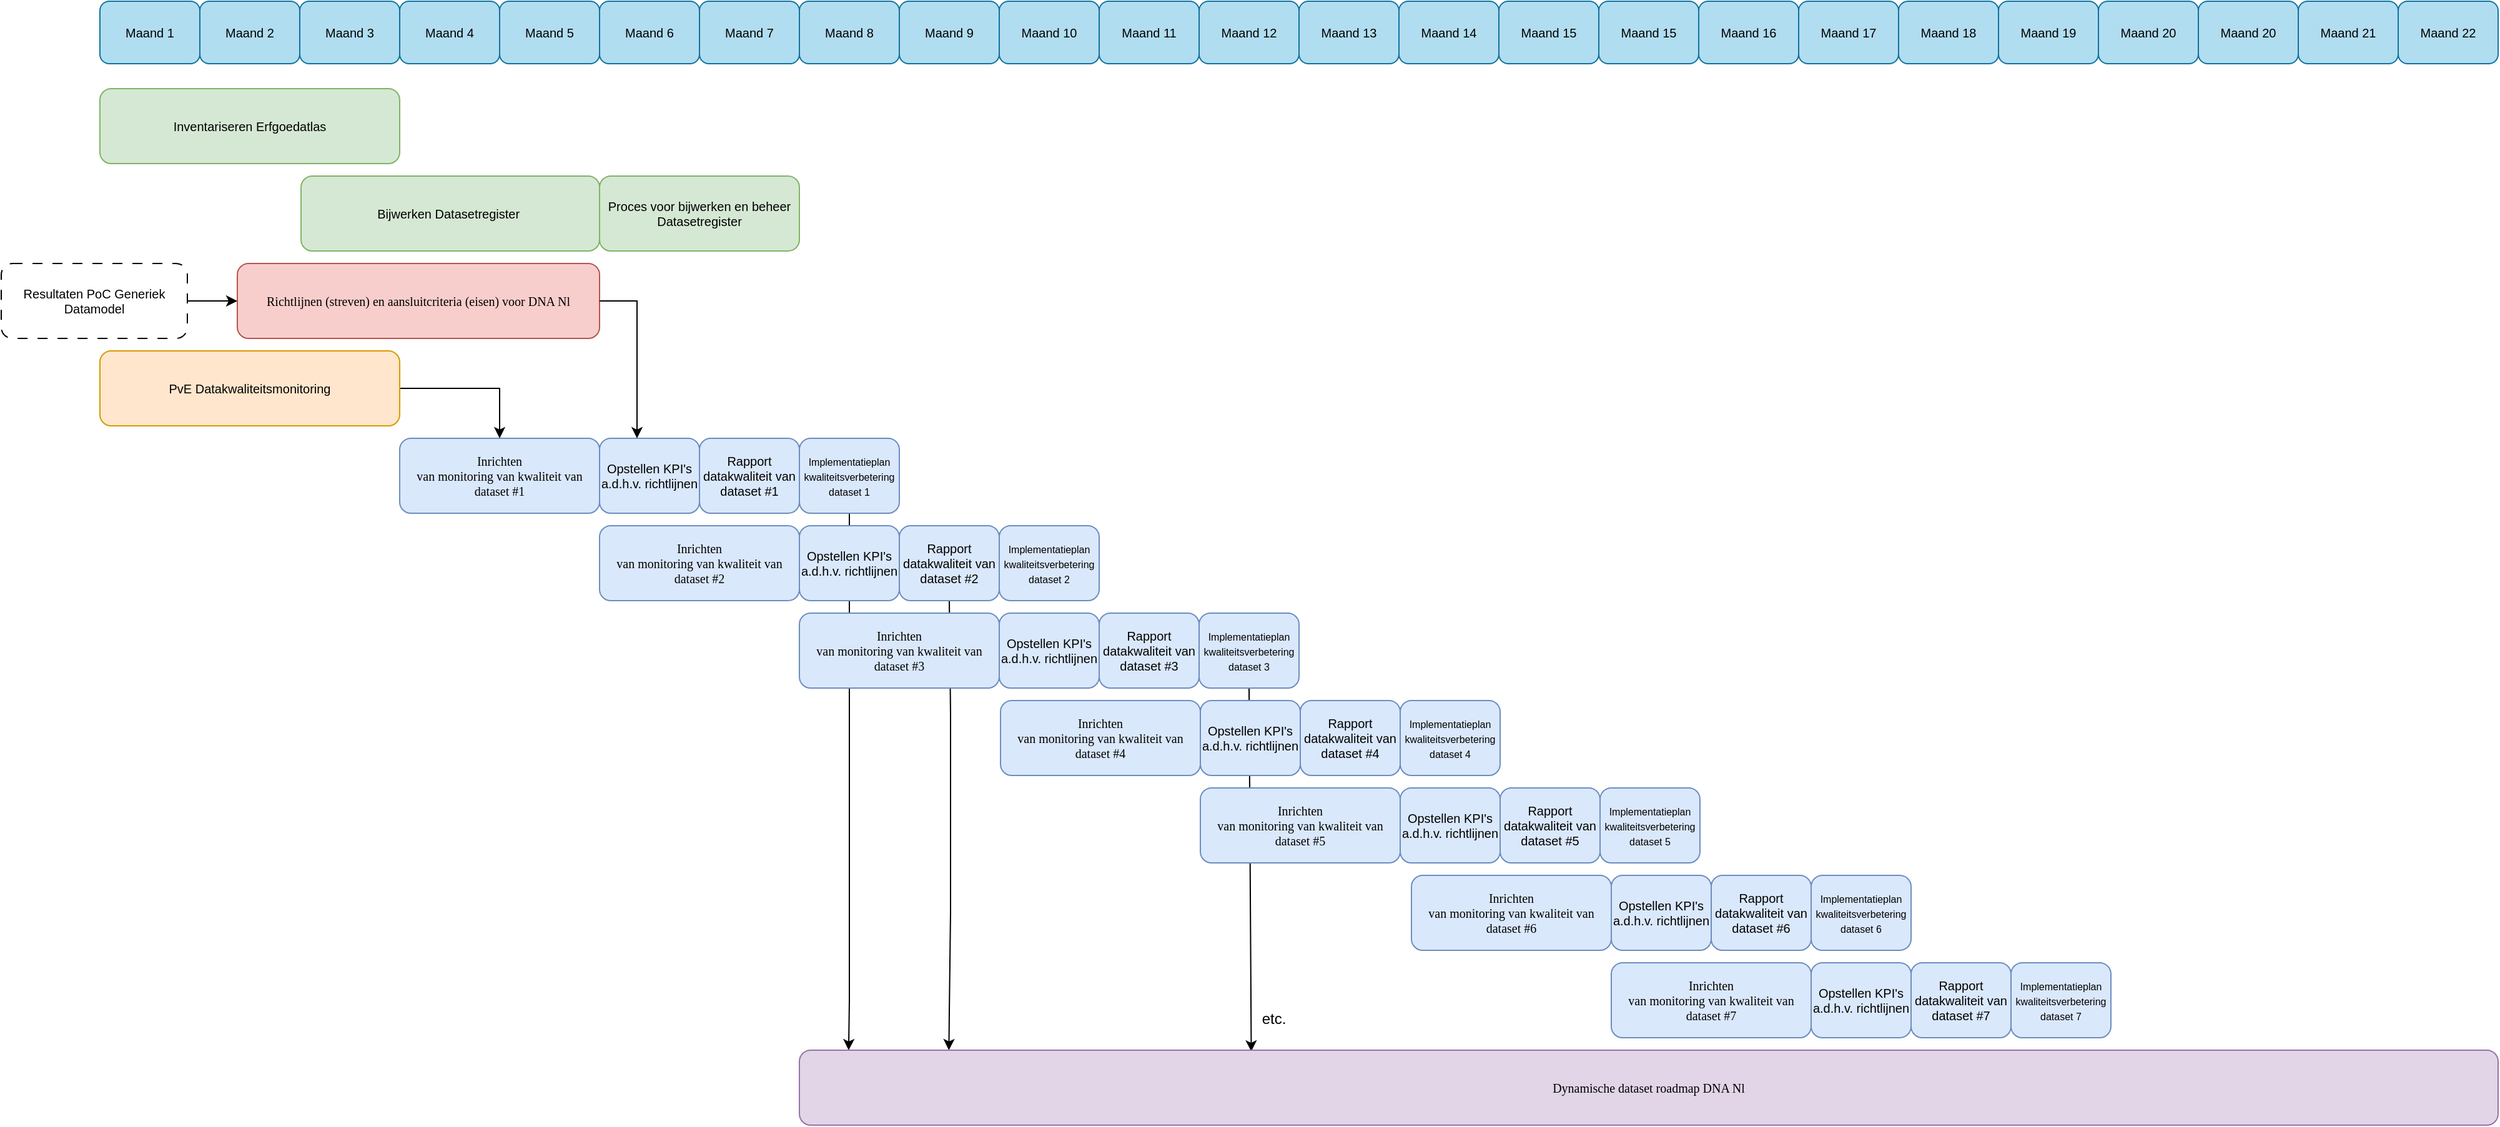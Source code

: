 <mxfile version="27.0.6">
  <diagram id="prtHgNgQTEPvFCAcTncT" name="Page-1">
    <mxGraphModel dx="1657" dy="640" grid="1" gridSize="10" guides="1" tooltips="1" connect="1" arrows="1" fold="1" page="1" pageScale="1" pageWidth="827" pageHeight="1169" math="0" shadow="0">
      <root>
        <mxCell id="0" />
        <mxCell id="1" parent="0" />
        <mxCell id="VA7mebQzwJYgv3DXdSb5-91" value="" style="endArrow=classic;html=1;rounded=0;exitX=0.5;exitY=1;exitDx=0;exitDy=0;entryX=0.266;entryY=0.017;entryDx=0;entryDy=0;entryPerimeter=0;" edge="1" parent="1" source="VA7mebQzwJYgv3DXdSb5-66" target="VA7mebQzwJYgv3DXdSb5-83">
          <mxGeometry width="50" height="50" relative="1" as="geometry">
            <mxPoint x="760" y="810" as="sourcePoint" />
            <mxPoint x="1040" y="920" as="targetPoint" />
          </mxGeometry>
        </mxCell>
        <mxCell id="VA7mebQzwJYgv3DXdSb5-84" value="" style="endArrow=classic;html=1;rounded=0;exitX=0.5;exitY=1;exitDx=0;exitDy=0;entryX=0.029;entryY=0;entryDx=0;entryDy=0;entryPerimeter=0;" edge="1" parent="1" source="VA7mebQzwJYgv3DXdSb5-18" target="VA7mebQzwJYgv3DXdSb5-83">
          <mxGeometry width="50" height="50" relative="1" as="geometry">
            <mxPoint x="760" y="780" as="sourcePoint" />
            <mxPoint x="810" y="730" as="targetPoint" />
            <Array as="points">
              <mxPoint x="720" y="610" />
              <mxPoint x="720" y="890" />
            </Array>
          </mxGeometry>
        </mxCell>
        <mxCell id="VA7mebQzwJYgv3DXdSb5-85" value="" style="endArrow=classic;html=1;rounded=0;exitX=0.5;exitY=1;exitDx=0;exitDy=0;entryX=0.088;entryY=0;entryDx=0;entryDy=0;entryPerimeter=0;" edge="1" parent="1" source="VA7mebQzwJYgv3DXdSb5-60" target="VA7mebQzwJYgv3DXdSb5-83">
          <mxGeometry width="50" height="50" relative="1" as="geometry">
            <mxPoint x="800" y="600" as="sourcePoint" />
            <mxPoint x="841" y="1010" as="targetPoint" />
            <Array as="points">
              <mxPoint x="801" y="660" />
              <mxPoint x="801" y="820" />
              <mxPoint x="800" y="900" />
            </Array>
          </mxGeometry>
        </mxCell>
        <mxCell id="Q_5ujY60I4RWCZZy6OVE-10" value="Inventariseren Erfgoedatlas" style="rounded=1;whiteSpace=wrap;html=1;fillColor=#d5e8d4;strokeColor=#82b366;fontSize=10;align=center;" parent="1" vertex="1">
          <mxGeometry x="120" y="160" width="240" height="60" as="geometry" />
        </mxCell>
        <mxCell id="Q_5ujY60I4RWCZZy6OVE-11" value="Bijwerken Datasetregister&amp;nbsp;" style="rounded=1;whiteSpace=wrap;html=1;fillColor=#d5e8d4;strokeColor=#82b366;fontSize=10;align=center;" parent="1" vertex="1">
          <mxGeometry x="281" y="230" width="239" height="60" as="geometry" />
        </mxCell>
        <mxCell id="Q_5ujY60I4RWCZZy6OVE-12" value="&lt;span style=&quot;font-family: Verdana;&quot;&gt;&lt;font&gt;Richtlijnen&amp;nbsp;(streven) en aansluitcriteria (eisen) voor DNA Nl&lt;/font&gt;&lt;/span&gt;" style="rounded=1;whiteSpace=wrap;html=1;fillColor=#f8cecc;strokeColor=#b85450;align=center;fontSize=10;" parent="1" vertex="1">
          <mxGeometry x="230" y="300" width="290" height="60" as="geometry" />
        </mxCell>
        <mxCell id="Q_5ujY60I4RWCZZy6OVE-17" value="Maand 1" style="rounded=1;whiteSpace=wrap;html=1;fillColor=#b1ddf0;strokeColor=#10739e;fontSize=10;align=center;" parent="1" vertex="1">
          <mxGeometry x="120" y="90" width="80" height="50" as="geometry" />
        </mxCell>
        <mxCell id="Q_5ujY60I4RWCZZy6OVE-18" value="Maand 2" style="rounded=1;whiteSpace=wrap;html=1;fillColor=#b1ddf0;strokeColor=#10739e;fontSize=10;align=center;" parent="1" vertex="1">
          <mxGeometry x="200" y="90" width="80" height="50" as="geometry" />
        </mxCell>
        <mxCell id="Q_5ujY60I4RWCZZy6OVE-19" value="Maand 3" style="rounded=1;whiteSpace=wrap;html=1;fillColor=#b1ddf0;strokeColor=#10739e;fontSize=10;align=center;" parent="1" vertex="1">
          <mxGeometry x="280" y="90" width="80" height="50" as="geometry" />
        </mxCell>
        <mxCell id="Q_5ujY60I4RWCZZy6OVE-20" value="Maand 4" style="rounded=1;whiteSpace=wrap;html=1;fillColor=#b1ddf0;strokeColor=#10739e;fontSize=10;align=center;" parent="1" vertex="1">
          <mxGeometry x="360" y="90" width="80" height="50" as="geometry" />
        </mxCell>
        <mxCell id="Q_5ujY60I4RWCZZy6OVE-21" value="Maand 5" style="rounded=1;whiteSpace=wrap;html=1;fillColor=#b1ddf0;strokeColor=#10739e;fontSize=10;align=center;" parent="1" vertex="1">
          <mxGeometry x="440" y="90" width="80" height="50" as="geometry" />
        </mxCell>
        <mxCell id="Q_5ujY60I4RWCZZy6OVE-22" value="Maand 6" style="rounded=1;whiteSpace=wrap;html=1;fillColor=#b1ddf0;strokeColor=#10739e;fontSize=10;align=center;" parent="1" vertex="1">
          <mxGeometry x="520" y="90" width="80" height="50" as="geometry" />
        </mxCell>
        <mxCell id="Q_5ujY60I4RWCZZy6OVE-23" value="Maand 7" style="rounded=1;whiteSpace=wrap;html=1;fillColor=#b1ddf0;strokeColor=#10739e;fontSize=10;align=center;" parent="1" vertex="1">
          <mxGeometry x="600" y="90" width="80" height="50" as="geometry" />
        </mxCell>
        <mxCell id="Q_5ujY60I4RWCZZy6OVE-24" value="Maand 8" style="rounded=1;whiteSpace=wrap;html=1;fillColor=#b1ddf0;strokeColor=#10739e;fontSize=10;align=center;" parent="1" vertex="1">
          <mxGeometry x="680" y="90" width="80" height="50" as="geometry" />
        </mxCell>
        <mxCell id="Q_5ujY60I4RWCZZy6OVE-25" value="Maand 9" style="rounded=1;whiteSpace=wrap;html=1;fillColor=#b1ddf0;strokeColor=#10739e;fontSize=10;align=center;" parent="1" vertex="1">
          <mxGeometry x="760" y="90" width="80" height="50" as="geometry" />
        </mxCell>
        <mxCell id="Q_5ujY60I4RWCZZy6OVE-26" value="Maand 10" style="rounded=1;whiteSpace=wrap;html=1;fillColor=#b1ddf0;strokeColor=#10739e;fontSize=10;align=center;" parent="1" vertex="1">
          <mxGeometry x="840" y="90" width="80" height="50" as="geometry" />
        </mxCell>
        <mxCell id="Q_5ujY60I4RWCZZy6OVE-27" value="Maand 11" style="rounded=1;whiteSpace=wrap;html=1;fillColor=#b1ddf0;strokeColor=#10739e;fontSize=10;align=center;" parent="1" vertex="1">
          <mxGeometry x="920" y="90" width="80" height="50" as="geometry" />
        </mxCell>
        <mxCell id="Q_5ujY60I4RWCZZy6OVE-28" value="Maand 12" style="rounded=1;whiteSpace=wrap;html=1;fillColor=#b1ddf0;strokeColor=#10739e;fontSize=10;align=center;" parent="1" vertex="1">
          <mxGeometry x="1000" y="90" width="80" height="50" as="geometry" />
        </mxCell>
        <mxCell id="Q_5ujY60I4RWCZZy6OVE-29" value="&lt;span style=&quot;font-family: Verdana;&quot;&gt;&lt;font&gt;Inrichten&lt;br&gt;van monitoring van kwaliteit van dataset #1&lt;/font&gt;&lt;/span&gt;" style="rounded=1;whiteSpace=wrap;html=1;fillColor=#dae8fc;strokeColor=#6c8ebf;fontSize=10;align=center;" parent="1" vertex="1">
          <mxGeometry x="360" y="440" width="160" height="60" as="geometry" />
        </mxCell>
        <mxCell id="Q_5ujY60I4RWCZZy6OVE-30" value="Rapport datakwaliteit van dataset #1" style="rounded=1;whiteSpace=wrap;html=1;fillColor=#dae8fc;strokeColor=#6c8ebf;fontSize=10;align=center;" parent="1" vertex="1">
          <mxGeometry x="600" y="440" width="80" height="60" as="geometry" />
        </mxCell>
        <mxCell id="Q_5ujY60I4RWCZZy6OVE-34" value="Proces voor bijwerken en beheer Datasetregister" style="rounded=1;whiteSpace=wrap;html=1;fillColor=#d5e8d4;strokeColor=#82b366;fontSize=10;align=center;" parent="1" vertex="1">
          <mxGeometry x="520" y="230" width="160" height="60" as="geometry" />
        </mxCell>
        <mxCell id="VA7mebQzwJYgv3DXdSb5-1" value="Maand 13" style="rounded=1;whiteSpace=wrap;html=1;fillColor=#b1ddf0;strokeColor=#10739e;fontSize=10;align=center;" vertex="1" parent="1">
          <mxGeometry x="1080" y="90" width="80" height="50" as="geometry" />
        </mxCell>
        <mxCell id="VA7mebQzwJYgv3DXdSb5-2" value="Maand 14" style="rounded=1;whiteSpace=wrap;html=1;fillColor=#b1ddf0;strokeColor=#10739e;fontSize=10;align=center;" vertex="1" parent="1">
          <mxGeometry x="1160" y="90" width="80" height="50" as="geometry" />
        </mxCell>
        <mxCell id="VA7mebQzwJYgv3DXdSb5-3" value="Maand 15" style="rounded=1;whiteSpace=wrap;html=1;fillColor=#b1ddf0;strokeColor=#10739e;fontSize=10;align=center;" vertex="1" parent="1">
          <mxGeometry x="1240" y="90" width="80" height="50" as="geometry" />
        </mxCell>
        <mxCell id="VA7mebQzwJYgv3DXdSb5-4" value="Maand 15" style="rounded=1;whiteSpace=wrap;html=1;fillColor=#b1ddf0;strokeColor=#10739e;fontSize=10;align=center;" vertex="1" parent="1">
          <mxGeometry x="1320" y="90" width="80" height="50" as="geometry" />
        </mxCell>
        <mxCell id="VA7mebQzwJYgv3DXdSb5-5" value="Maand 16" style="rounded=1;whiteSpace=wrap;html=1;fillColor=#b1ddf0;strokeColor=#10739e;fontSize=10;align=center;" vertex="1" parent="1">
          <mxGeometry x="1400" y="90" width="80" height="50" as="geometry" />
        </mxCell>
        <mxCell id="VA7mebQzwJYgv3DXdSb5-6" value="Maand 17" style="rounded=1;whiteSpace=wrap;html=1;fillColor=#b1ddf0;strokeColor=#10739e;fontSize=10;align=center;" vertex="1" parent="1">
          <mxGeometry x="1480" y="90" width="80" height="50" as="geometry" />
        </mxCell>
        <mxCell id="VA7mebQzwJYgv3DXdSb5-7" value="Maand 18" style="rounded=1;whiteSpace=wrap;html=1;fillColor=#b1ddf0;strokeColor=#10739e;fontSize=10;align=center;" vertex="1" parent="1">
          <mxGeometry x="1560" y="90" width="80" height="50" as="geometry" />
        </mxCell>
        <mxCell id="VA7mebQzwJYgv3DXdSb5-8" value="Maand 19" style="rounded=1;whiteSpace=wrap;html=1;fillColor=#b1ddf0;strokeColor=#10739e;fontSize=10;align=center;" vertex="1" parent="1">
          <mxGeometry x="1640" y="90" width="80" height="50" as="geometry" />
        </mxCell>
        <mxCell id="VA7mebQzwJYgv3DXdSb5-9" value="Maand 20" style="rounded=1;whiteSpace=wrap;html=1;fillColor=#b1ddf0;strokeColor=#10739e;fontSize=10;align=center;" vertex="1" parent="1">
          <mxGeometry x="1720" y="90" width="80" height="50" as="geometry" />
        </mxCell>
        <mxCell id="VA7mebQzwJYgv3DXdSb5-22" value="" style="edgeStyle=orthogonalEdgeStyle;rounded=0;orthogonalLoop=1;jettySize=auto;html=1;align=center;" edge="1" parent="1" source="VA7mebQzwJYgv3DXdSb5-12" target="Q_5ujY60I4RWCZZy6OVE-12">
          <mxGeometry relative="1" as="geometry" />
        </mxCell>
        <mxCell id="VA7mebQzwJYgv3DXdSb5-12" value="Resultaten PoC Generiek Datamodel" style="rounded=1;whiteSpace=wrap;html=1;dashed=1;dashPattern=8 8;fontSize=10;align=center;" vertex="1" parent="1">
          <mxGeometry x="41" y="300" width="149" height="60" as="geometry" />
        </mxCell>
        <mxCell id="VA7mebQzwJYgv3DXdSb5-21" style="edgeStyle=orthogonalEdgeStyle;rounded=0;orthogonalLoop=1;jettySize=auto;html=1;entryX=0.5;entryY=0;entryDx=0;entryDy=0;align=center;" edge="1" parent="1" source="VA7mebQzwJYgv3DXdSb5-13" target="Q_5ujY60I4RWCZZy6OVE-29">
          <mxGeometry relative="1" as="geometry">
            <Array as="points">
              <mxPoint x="440" y="400" />
            </Array>
          </mxGeometry>
        </mxCell>
        <mxCell id="VA7mebQzwJYgv3DXdSb5-13" value="PvE Datakwaliteitsmonitoring" style="whiteSpace=wrap;html=1;fillColor=#ffe6cc;strokeColor=#d79b00;rounded=1;fontSize=10;align=center;" vertex="1" parent="1">
          <mxGeometry x="120" y="370" width="240" height="60" as="geometry" />
        </mxCell>
        <mxCell id="VA7mebQzwJYgv3DXdSb5-17" value="Opstellen KPI&#39;s a.d.h.v. richtlijnen" style="rounded=1;whiteSpace=wrap;html=1;fillColor=#dae8fc;strokeColor=#6c8ebf;fontSize=10;align=center;" vertex="1" parent="1">
          <mxGeometry x="520" y="440" width="80" height="60" as="geometry" />
        </mxCell>
        <mxCell id="VA7mebQzwJYgv3DXdSb5-18" value="&lt;font style=&quot;font-size: 8px;&quot;&gt;Implementatieplan kwaliteitsverbetering dataset 1&lt;/font&gt;" style="rounded=1;whiteSpace=wrap;html=1;fillColor=#dae8fc;strokeColor=#6c8ebf;fontSize=10;align=center;" vertex="1" parent="1">
          <mxGeometry x="680" y="440" width="80" height="60" as="geometry" />
        </mxCell>
        <mxCell id="VA7mebQzwJYgv3DXdSb5-20" style="edgeStyle=orthogonalEdgeStyle;rounded=0;orthogonalLoop=1;jettySize=auto;html=1;entryX=0.375;entryY=0;entryDx=0;entryDy=0;entryPerimeter=0;exitX=1;exitY=0.5;exitDx=0;exitDy=0;align=center;" edge="1" parent="1" source="Q_5ujY60I4RWCZZy6OVE-12" target="VA7mebQzwJYgv3DXdSb5-17">
          <mxGeometry relative="1" as="geometry">
            <mxPoint x="530" y="320" as="sourcePoint" />
          </mxGeometry>
        </mxCell>
        <mxCell id="VA7mebQzwJYgv3DXdSb5-47" value="Maand 20" style="rounded=1;whiteSpace=wrap;html=1;fillColor=#b1ddf0;strokeColor=#10739e;fontSize=10;align=center;" vertex="1" parent="1">
          <mxGeometry x="1800" y="90" width="80" height="50" as="geometry" />
        </mxCell>
        <mxCell id="VA7mebQzwJYgv3DXdSb5-48" value="Maand 21" style="rounded=1;whiteSpace=wrap;html=1;fillColor=#b1ddf0;strokeColor=#10739e;fontSize=10;align=center;" vertex="1" parent="1">
          <mxGeometry x="1880" y="90" width="80" height="50" as="geometry" />
        </mxCell>
        <mxCell id="VA7mebQzwJYgv3DXdSb5-49" value="Maand 22" style="rounded=1;whiteSpace=wrap;html=1;fillColor=#b1ddf0;strokeColor=#10739e;fontSize=10;align=center;" vertex="1" parent="1">
          <mxGeometry x="1960" y="90" width="80" height="50" as="geometry" />
        </mxCell>
        <mxCell id="VA7mebQzwJYgv3DXdSb5-59" value="&lt;span style=&quot;font-family: Verdana;&quot;&gt;&lt;font&gt;Inrichten&lt;br&gt;van monitoring van kwaliteit van dataset #2&lt;/font&gt;&lt;/span&gt;" style="rounded=1;whiteSpace=wrap;html=1;fillColor=#dae8fc;strokeColor=#6c8ebf;fontSize=10;align=center;" vertex="1" parent="1">
          <mxGeometry x="520" y="510" width="160" height="60" as="geometry" />
        </mxCell>
        <mxCell id="VA7mebQzwJYgv3DXdSb5-60" value="Rapport datakwaliteit van dataset #2" style="rounded=1;whiteSpace=wrap;html=1;fillColor=#dae8fc;strokeColor=#6c8ebf;fontSize=10;align=center;" vertex="1" parent="1">
          <mxGeometry x="760" y="510" width="80" height="60" as="geometry" />
        </mxCell>
        <mxCell id="VA7mebQzwJYgv3DXdSb5-61" value="Opstellen KPI&#39;s a.d.h.v. richtlijnen" style="rounded=1;whiteSpace=wrap;html=1;fillColor=#dae8fc;strokeColor=#6c8ebf;fontSize=10;align=center;" vertex="1" parent="1">
          <mxGeometry x="680" y="510" width="80" height="60" as="geometry" />
        </mxCell>
        <mxCell id="VA7mebQzwJYgv3DXdSb5-62" value="&lt;font style=&quot;font-size: 8px;&quot;&gt;Implementatieplan kwaliteitsverbetering dataset 2&lt;/font&gt;" style="rounded=1;whiteSpace=wrap;html=1;fillColor=#dae8fc;strokeColor=#6c8ebf;fontSize=10;align=center;" vertex="1" parent="1">
          <mxGeometry x="840" y="510" width="80" height="60" as="geometry" />
        </mxCell>
        <mxCell id="VA7mebQzwJYgv3DXdSb5-63" value="&lt;span style=&quot;font-family: Verdana;&quot;&gt;&lt;font&gt;Inrichten&lt;br&gt;van monitoring van kwaliteit van dataset #3&lt;/font&gt;&lt;/span&gt;" style="rounded=1;whiteSpace=wrap;html=1;fillColor=#dae8fc;strokeColor=#6c8ebf;fontSize=10;align=center;" vertex="1" parent="1">
          <mxGeometry x="680" y="580" width="160" height="60" as="geometry" />
        </mxCell>
        <mxCell id="VA7mebQzwJYgv3DXdSb5-64" value="Rapport datakwaliteit van dataset #3" style="rounded=1;whiteSpace=wrap;html=1;fillColor=#dae8fc;strokeColor=#6c8ebf;fontSize=10;align=center;" vertex="1" parent="1">
          <mxGeometry x="920" y="580" width="80" height="60" as="geometry" />
        </mxCell>
        <mxCell id="VA7mebQzwJYgv3DXdSb5-65" value="Opstellen KPI&#39;s a.d.h.v. richtlijnen" style="rounded=1;whiteSpace=wrap;html=1;fillColor=#dae8fc;strokeColor=#6c8ebf;fontSize=10;align=center;" vertex="1" parent="1">
          <mxGeometry x="840" y="580" width="80" height="60" as="geometry" />
        </mxCell>
        <mxCell id="VA7mebQzwJYgv3DXdSb5-66" value="&lt;font style=&quot;font-size: 8px;&quot;&gt;Implementatieplan kwaliteitsverbetering dataset 3&lt;/font&gt;" style="rounded=1;whiteSpace=wrap;html=1;fillColor=#dae8fc;strokeColor=#6c8ebf;fontSize=10;align=center;" vertex="1" parent="1">
          <mxGeometry x="1000" y="580" width="80" height="60" as="geometry" />
        </mxCell>
        <mxCell id="VA7mebQzwJYgv3DXdSb5-67" value="&lt;span style=&quot;font-family: Verdana;&quot;&gt;&lt;font&gt;Inrichten&lt;br&gt;van monitoring van kwaliteit van dataset #4&lt;/font&gt;&lt;/span&gt;" style="rounded=1;whiteSpace=wrap;html=1;fillColor=#dae8fc;strokeColor=#6c8ebf;fontSize=10;align=center;" vertex="1" parent="1">
          <mxGeometry x="841" y="650" width="160" height="60" as="geometry" />
        </mxCell>
        <mxCell id="VA7mebQzwJYgv3DXdSb5-68" value="Rapport datakwaliteit van dataset #4" style="rounded=1;whiteSpace=wrap;html=1;fillColor=#dae8fc;strokeColor=#6c8ebf;fontSize=10;align=center;" vertex="1" parent="1">
          <mxGeometry x="1081" y="650" width="80" height="60" as="geometry" />
        </mxCell>
        <mxCell id="VA7mebQzwJYgv3DXdSb5-69" value="Opstellen KPI&#39;s a.d.h.v. richtlijnen" style="rounded=1;whiteSpace=wrap;html=1;fillColor=#dae8fc;strokeColor=#6c8ebf;fontSize=10;align=center;" vertex="1" parent="1">
          <mxGeometry x="1001" y="650" width="80" height="60" as="geometry" />
        </mxCell>
        <mxCell id="VA7mebQzwJYgv3DXdSb5-70" value="&lt;font style=&quot;font-size: 8px;&quot;&gt;Implementatieplan kwaliteitsverbetering dataset 4&lt;/font&gt;" style="rounded=1;whiteSpace=wrap;html=1;fillColor=#dae8fc;strokeColor=#6c8ebf;fontSize=10;align=center;" vertex="1" parent="1">
          <mxGeometry x="1161" y="650" width="80" height="60" as="geometry" />
        </mxCell>
        <mxCell id="VA7mebQzwJYgv3DXdSb5-71" value="&lt;span style=&quot;font-family: Verdana;&quot;&gt;&lt;font&gt;Inrichten&lt;br&gt;van monitoring van kwaliteit van dataset #5&lt;/font&gt;&lt;/span&gt;" style="rounded=1;whiteSpace=wrap;html=1;fillColor=#dae8fc;strokeColor=#6c8ebf;fontSize=10;align=center;" vertex="1" parent="1">
          <mxGeometry x="1001" y="720" width="160" height="60" as="geometry" />
        </mxCell>
        <mxCell id="VA7mebQzwJYgv3DXdSb5-72" value="Rapport datakwaliteit van dataset #5" style="rounded=1;whiteSpace=wrap;html=1;fillColor=#dae8fc;strokeColor=#6c8ebf;fontSize=10;align=center;" vertex="1" parent="1">
          <mxGeometry x="1241" y="720" width="80" height="60" as="geometry" />
        </mxCell>
        <mxCell id="VA7mebQzwJYgv3DXdSb5-73" value="Opstellen KPI&#39;s a.d.h.v. richtlijnen" style="rounded=1;whiteSpace=wrap;html=1;fillColor=#dae8fc;strokeColor=#6c8ebf;fontSize=10;align=center;" vertex="1" parent="1">
          <mxGeometry x="1161" y="720" width="80" height="60" as="geometry" />
        </mxCell>
        <mxCell id="VA7mebQzwJYgv3DXdSb5-74" value="&lt;font style=&quot;font-size: 8px;&quot;&gt;Implementatieplan kwaliteitsverbetering dataset 5&lt;/font&gt;" style="rounded=1;whiteSpace=wrap;html=1;fillColor=#dae8fc;strokeColor=#6c8ebf;fontSize=10;align=center;" vertex="1" parent="1">
          <mxGeometry x="1321" y="720" width="80" height="60" as="geometry" />
        </mxCell>
        <mxCell id="VA7mebQzwJYgv3DXdSb5-75" value="&lt;span style=&quot;font-family: Verdana;&quot;&gt;&lt;font&gt;Inrichten&lt;br&gt;van monitoring van kwaliteit van dataset #6&lt;/font&gt;&lt;/span&gt;" style="rounded=1;whiteSpace=wrap;html=1;fillColor=#dae8fc;strokeColor=#6c8ebf;fontSize=10;align=center;" vertex="1" parent="1">
          <mxGeometry x="1170" y="790" width="160" height="60" as="geometry" />
        </mxCell>
        <mxCell id="VA7mebQzwJYgv3DXdSb5-76" value="Rapport datakwaliteit van dataset #6" style="rounded=1;whiteSpace=wrap;html=1;fillColor=#dae8fc;strokeColor=#6c8ebf;fontSize=10;align=center;" vertex="1" parent="1">
          <mxGeometry x="1410" y="790" width="80" height="60" as="geometry" />
        </mxCell>
        <mxCell id="VA7mebQzwJYgv3DXdSb5-77" value="Opstellen KPI&#39;s a.d.h.v. richtlijnen" style="rounded=1;whiteSpace=wrap;html=1;fillColor=#dae8fc;strokeColor=#6c8ebf;fontSize=10;align=center;" vertex="1" parent="1">
          <mxGeometry x="1330" y="790" width="80" height="60" as="geometry" />
        </mxCell>
        <mxCell id="VA7mebQzwJYgv3DXdSb5-78" value="&lt;font style=&quot;font-size: 8px;&quot;&gt;Implementatieplan kwaliteitsverbetering dataset 6&lt;/font&gt;" style="rounded=1;whiteSpace=wrap;html=1;fillColor=#dae8fc;strokeColor=#6c8ebf;fontSize=10;align=center;" vertex="1" parent="1">
          <mxGeometry x="1490" y="790" width="80" height="60" as="geometry" />
        </mxCell>
        <mxCell id="VA7mebQzwJYgv3DXdSb5-79" value="&lt;span style=&quot;font-family: Verdana;&quot;&gt;&lt;font&gt;Inrichten&lt;br&gt;van monitoring van kwaliteit van dataset #7&lt;/font&gt;&lt;/span&gt;" style="rounded=1;whiteSpace=wrap;html=1;fillColor=#dae8fc;strokeColor=#6c8ebf;fontSize=10;align=center;" vertex="1" parent="1">
          <mxGeometry x="1330" y="860" width="160" height="60" as="geometry" />
        </mxCell>
        <mxCell id="VA7mebQzwJYgv3DXdSb5-80" value="Rapport datakwaliteit van dataset #7" style="rounded=1;whiteSpace=wrap;html=1;fillColor=#dae8fc;strokeColor=#6c8ebf;fontSize=10;align=center;" vertex="1" parent="1">
          <mxGeometry x="1570" y="860" width="80" height="60" as="geometry" />
        </mxCell>
        <mxCell id="VA7mebQzwJYgv3DXdSb5-81" value="Opstellen KPI&#39;s a.d.h.v. richtlijnen" style="rounded=1;whiteSpace=wrap;html=1;fillColor=#dae8fc;strokeColor=#6c8ebf;fontSize=10;align=center;" vertex="1" parent="1">
          <mxGeometry x="1490" y="860" width="80" height="60" as="geometry" />
        </mxCell>
        <mxCell id="VA7mebQzwJYgv3DXdSb5-82" value="&lt;font style=&quot;font-size: 8px;&quot;&gt;Implementatieplan kwaliteitsverbetering dataset 7&lt;/font&gt;" style="rounded=1;whiteSpace=wrap;html=1;fillColor=#dae8fc;strokeColor=#6c8ebf;fontSize=10;align=center;" vertex="1" parent="1">
          <mxGeometry x="1650" y="860" width="80" height="60" as="geometry" />
        </mxCell>
        <mxCell id="VA7mebQzwJYgv3DXdSb5-83" value="&lt;span style=&quot;font-family: Verdana;&quot;&gt;&lt;font&gt;Dynamische dataset roadmap DNA Nl&lt;/font&gt;&lt;/span&gt;" style="rounded=1;whiteSpace=wrap;html=1;fillColor=#e1d5e7;strokeColor=#9673a6;fontSize=10;align=center;" vertex="1" parent="1">
          <mxGeometry x="680" y="930" width="1360" height="60" as="geometry" />
        </mxCell>
        <mxCell id="VA7mebQzwJYgv3DXdSb5-92" value="etc." style="text;strokeColor=none;align=center;fillColor=none;html=1;verticalAlign=middle;whiteSpace=wrap;rounded=0;" vertex="1" parent="1">
          <mxGeometry x="1030" y="890" width="60" height="30" as="geometry" />
        </mxCell>
      </root>
    </mxGraphModel>
  </diagram>
</mxfile>
